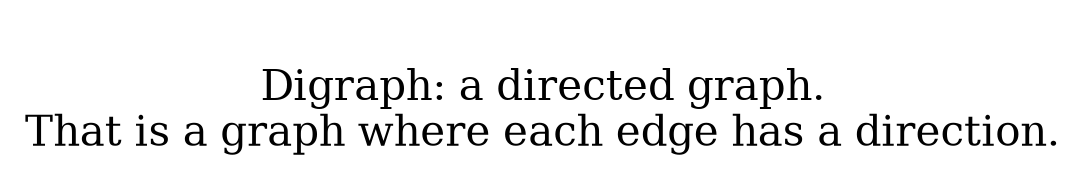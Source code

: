 digraph G {
"
Digraph: a directed graph.
That is a graph where each edge has a direction.
" [shape=none fontsize=20]
}
